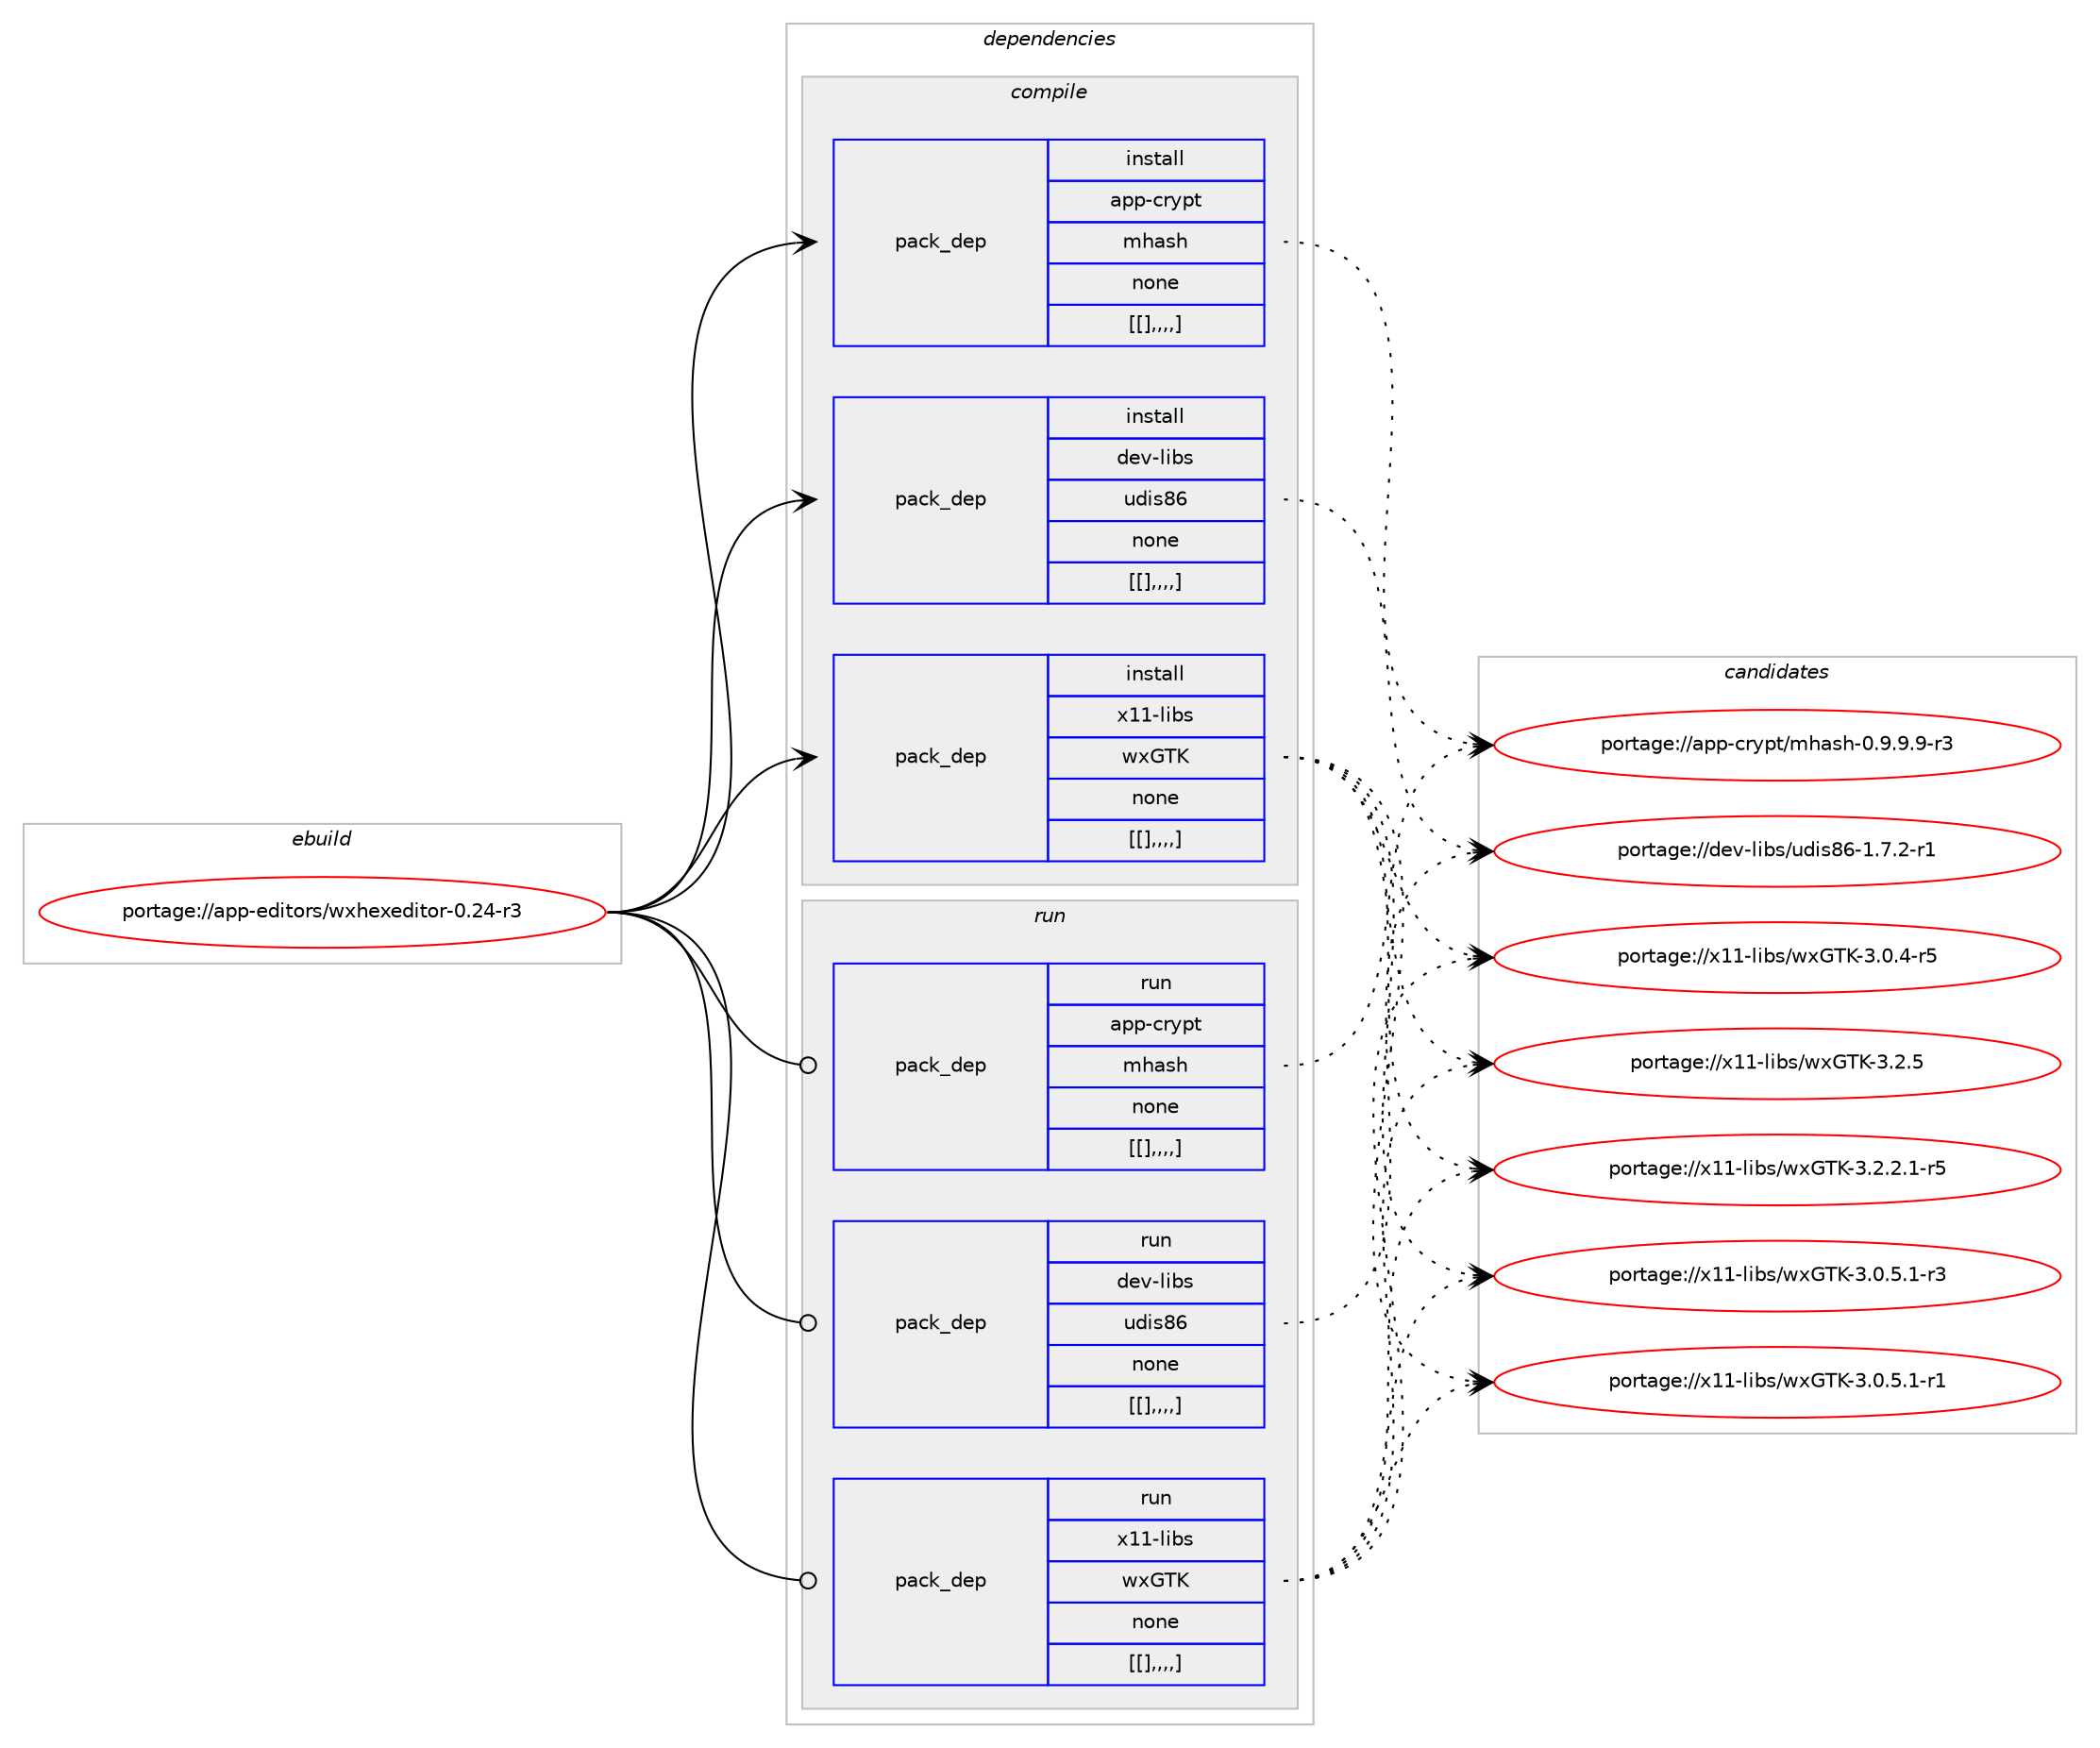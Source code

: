 digraph prolog {

# *************
# Graph options
# *************

newrank=true;
concentrate=true;
compound=true;
graph [rankdir=LR,fontname=Helvetica,fontsize=10,ranksep=1.5];#, ranksep=2.5, nodesep=0.2];
edge  [arrowhead=vee];
node  [fontname=Helvetica,fontsize=10];

# **********
# The ebuild
# **********

subgraph cluster_leftcol {
color=gray;
label=<<i>ebuild</i>>;
id [label="portage://app-editors/wxhexeditor-0.24-r3", color=red, width=4, href="../app-editors/wxhexeditor-0.24-r3.svg"];
}

# ****************
# The dependencies
# ****************

subgraph cluster_midcol {
color=gray;
label=<<i>dependencies</i>>;
subgraph cluster_compile {
fillcolor="#eeeeee";
style=filled;
label=<<i>compile</i>>;
subgraph pack13226 {
dependency18335 [label=<<TABLE BORDER="0" CELLBORDER="1" CELLSPACING="0" CELLPADDING="4" WIDTH="220"><TR><TD ROWSPAN="6" CELLPADDING="30">pack_dep</TD></TR><TR><TD WIDTH="110">install</TD></TR><TR><TD>app-crypt</TD></TR><TR><TD>mhash</TD></TR><TR><TD>none</TD></TR><TR><TD>[[],,,,]</TD></TR></TABLE>>, shape=none, color=blue];
}
id:e -> dependency18335:w [weight=20,style="solid",arrowhead="vee"];
subgraph pack13269 {
dependency18398 [label=<<TABLE BORDER="0" CELLBORDER="1" CELLSPACING="0" CELLPADDING="4" WIDTH="220"><TR><TD ROWSPAN="6" CELLPADDING="30">pack_dep</TD></TR><TR><TD WIDTH="110">install</TD></TR><TR><TD>dev-libs</TD></TR><TR><TD>udis86</TD></TR><TR><TD>none</TD></TR><TR><TD>[[],,,,]</TD></TR></TABLE>>, shape=none, color=blue];
}
id:e -> dependency18398:w [weight=20,style="solid",arrowhead="vee"];
subgraph pack13369 {
dependency18509 [label=<<TABLE BORDER="0" CELLBORDER="1" CELLSPACING="0" CELLPADDING="4" WIDTH="220"><TR><TD ROWSPAN="6" CELLPADDING="30">pack_dep</TD></TR><TR><TD WIDTH="110">install</TD></TR><TR><TD>x11-libs</TD></TR><TR><TD>wxGTK</TD></TR><TR><TD>none</TD></TR><TR><TD>[[],,,,]</TD></TR></TABLE>>, shape=none, color=blue];
}
id:e -> dependency18509:w [weight=20,style="solid",arrowhead="vee"];
}
subgraph cluster_compileandrun {
fillcolor="#eeeeee";
style=filled;
label=<<i>compile and run</i>>;
}
subgraph cluster_run {
fillcolor="#eeeeee";
style=filled;
label=<<i>run</i>>;
subgraph pack13423 {
dependency18590 [label=<<TABLE BORDER="0" CELLBORDER="1" CELLSPACING="0" CELLPADDING="4" WIDTH="220"><TR><TD ROWSPAN="6" CELLPADDING="30">pack_dep</TD></TR><TR><TD WIDTH="110">run</TD></TR><TR><TD>app-crypt</TD></TR><TR><TD>mhash</TD></TR><TR><TD>none</TD></TR><TR><TD>[[],,,,]</TD></TR></TABLE>>, shape=none, color=blue];
}
id:e -> dependency18590:w [weight=20,style="solid",arrowhead="odot"];
subgraph pack13428 {
dependency18593 [label=<<TABLE BORDER="0" CELLBORDER="1" CELLSPACING="0" CELLPADDING="4" WIDTH="220"><TR><TD ROWSPAN="6" CELLPADDING="30">pack_dep</TD></TR><TR><TD WIDTH="110">run</TD></TR><TR><TD>dev-libs</TD></TR><TR><TD>udis86</TD></TR><TR><TD>none</TD></TR><TR><TD>[[],,,,]</TD></TR></TABLE>>, shape=none, color=blue];
}
id:e -> dependency18593:w [weight=20,style="solid",arrowhead="odot"];
subgraph pack13431 {
dependency18646 [label=<<TABLE BORDER="0" CELLBORDER="1" CELLSPACING="0" CELLPADDING="4" WIDTH="220"><TR><TD ROWSPAN="6" CELLPADDING="30">pack_dep</TD></TR><TR><TD WIDTH="110">run</TD></TR><TR><TD>x11-libs</TD></TR><TR><TD>wxGTK</TD></TR><TR><TD>none</TD></TR><TR><TD>[[],,,,]</TD></TR></TABLE>>, shape=none, color=blue];
}
id:e -> dependency18646:w [weight=20,style="solid",arrowhead="odot"];
}
}

# **************
# The candidates
# **************

subgraph cluster_choices {
rank=same;
color=gray;
label=<<i>candidates</i>>;

subgraph choice12116 {
color=black;
nodesep=1;
choice971121124599114121112116471091049711510445484657465746574511451 [label="portage://app-crypt/mhash-0.9.9.9-r3", color=red, width=4,href="../app-crypt/mhash-0.9.9.9-r3.svg"];
dependency18335:e -> choice971121124599114121112116471091049711510445484657465746574511451:w [style=dotted,weight="100"];
}
subgraph choice12122 {
color=black;
nodesep=1;
choice10010111845108105981154711710010511556544549465546504511449 [label="portage://dev-libs/udis86-1.7.2-r1", color=red, width=4,href="../dev-libs/udis86-1.7.2-r1.svg"];
dependency18398:e -> choice10010111845108105981154711710010511556544549465546504511449:w [style=dotted,weight="100"];
}
subgraph choice12124 {
color=black;
nodesep=1;
choice1204949451081059811547119120718475455146504653 [label="portage://x11-libs/wxGTK-3.2.5", color=red, width=4,href="../x11-libs/wxGTK-3.2.5.svg"];
choice120494945108105981154711912071847545514650465046494511453 [label="portage://x11-libs/wxGTK-3.2.2.1-r5", color=red, width=4,href="../x11-libs/wxGTK-3.2.2.1-r5.svg"];
choice120494945108105981154711912071847545514648465346494511451 [label="portage://x11-libs/wxGTK-3.0.5.1-r3", color=red, width=4,href="../x11-libs/wxGTK-3.0.5.1-r3.svg"];
choice120494945108105981154711912071847545514648465346494511449 [label="portage://x11-libs/wxGTK-3.0.5.1-r1", color=red, width=4,href="../x11-libs/wxGTK-3.0.5.1-r1.svg"];
choice12049494510810598115471191207184754551464846524511453 [label="portage://x11-libs/wxGTK-3.0.4-r5", color=red, width=4,href="../x11-libs/wxGTK-3.0.4-r5.svg"];
dependency18509:e -> choice1204949451081059811547119120718475455146504653:w [style=dotted,weight="100"];
dependency18509:e -> choice120494945108105981154711912071847545514650465046494511453:w [style=dotted,weight="100"];
dependency18509:e -> choice120494945108105981154711912071847545514648465346494511451:w [style=dotted,weight="100"];
dependency18509:e -> choice120494945108105981154711912071847545514648465346494511449:w [style=dotted,weight="100"];
dependency18509:e -> choice12049494510810598115471191207184754551464846524511453:w [style=dotted,weight="100"];
}
subgraph choice12130 {
color=black;
nodesep=1;
choice971121124599114121112116471091049711510445484657465746574511451 [label="portage://app-crypt/mhash-0.9.9.9-r3", color=red, width=4,href="../app-crypt/mhash-0.9.9.9-r3.svg"];
dependency18590:e -> choice971121124599114121112116471091049711510445484657465746574511451:w [style=dotted,weight="100"];
}
subgraph choice12131 {
color=black;
nodesep=1;
choice10010111845108105981154711710010511556544549465546504511449 [label="portage://dev-libs/udis86-1.7.2-r1", color=red, width=4,href="../dev-libs/udis86-1.7.2-r1.svg"];
dependency18593:e -> choice10010111845108105981154711710010511556544549465546504511449:w [style=dotted,weight="100"];
}
subgraph choice12132 {
color=black;
nodesep=1;
choice1204949451081059811547119120718475455146504653 [label="portage://x11-libs/wxGTK-3.2.5", color=red, width=4,href="../x11-libs/wxGTK-3.2.5.svg"];
choice120494945108105981154711912071847545514650465046494511453 [label="portage://x11-libs/wxGTK-3.2.2.1-r5", color=red, width=4,href="../x11-libs/wxGTK-3.2.2.1-r5.svg"];
choice120494945108105981154711912071847545514648465346494511451 [label="portage://x11-libs/wxGTK-3.0.5.1-r3", color=red, width=4,href="../x11-libs/wxGTK-3.0.5.1-r3.svg"];
choice120494945108105981154711912071847545514648465346494511449 [label="portage://x11-libs/wxGTK-3.0.5.1-r1", color=red, width=4,href="../x11-libs/wxGTK-3.0.5.1-r1.svg"];
choice12049494510810598115471191207184754551464846524511453 [label="portage://x11-libs/wxGTK-3.0.4-r5", color=red, width=4,href="../x11-libs/wxGTK-3.0.4-r5.svg"];
dependency18646:e -> choice1204949451081059811547119120718475455146504653:w [style=dotted,weight="100"];
dependency18646:e -> choice120494945108105981154711912071847545514650465046494511453:w [style=dotted,weight="100"];
dependency18646:e -> choice120494945108105981154711912071847545514648465346494511451:w [style=dotted,weight="100"];
dependency18646:e -> choice120494945108105981154711912071847545514648465346494511449:w [style=dotted,weight="100"];
dependency18646:e -> choice12049494510810598115471191207184754551464846524511453:w [style=dotted,weight="100"];
}
}

}
